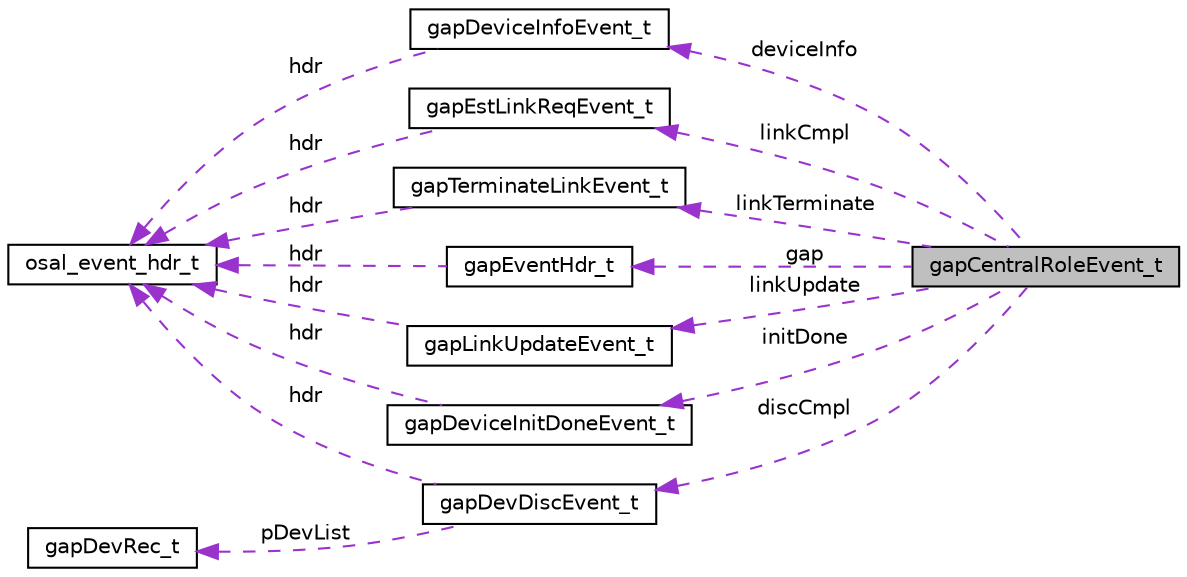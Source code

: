 digraph "gapCentralRoleEvent_t"
{
  edge [fontname="Helvetica",fontsize="10",labelfontname="Helvetica",labelfontsize="10"];
  node [fontname="Helvetica",fontsize="10",shape=record];
  rankdir="LR";
  Node1 [label="gapCentralRoleEvent_t",height=0.2,width=0.4,color="black", fillcolor="grey75", style="filled" fontcolor="black"];
  Node2 -> Node1 [dir="back",color="darkorchid3",fontsize="10",style="dashed",label=" linkTerminate" ,fontname="Helvetica"];
  Node2 [label="gapTerminateLinkEvent_t",height=0.2,width=0.4,color="black", fillcolor="white", style="filled",URL="$structgap_terminate_link_event__t.html"];
  Node3 -> Node2 [dir="back",color="darkorchid3",fontsize="10",style="dashed",label=" hdr" ,fontname="Helvetica"];
  Node3 [label="osal_event_hdr_t",height=0.2,width=0.4,color="black", fillcolor="white", style="filled",URL="$structosal__event__hdr__t.html"];
  Node4 -> Node1 [dir="back",color="darkorchid3",fontsize="10",style="dashed",label=" gap" ,fontname="Helvetica"];
  Node4 [label="gapEventHdr_t",height=0.2,width=0.4,color="black", fillcolor="white", style="filled",URL="$structgap_event_hdr__t.html"];
  Node3 -> Node4 [dir="back",color="darkorchid3",fontsize="10",style="dashed",label=" hdr" ,fontname="Helvetica"];
  Node5 -> Node1 [dir="back",color="darkorchid3",fontsize="10",style="dashed",label=" linkUpdate" ,fontname="Helvetica"];
  Node5 [label="gapLinkUpdateEvent_t",height=0.2,width=0.4,color="black", fillcolor="white", style="filled",URL="$structgap_link_update_event__t.html"];
  Node3 -> Node5 [dir="back",color="darkorchid3",fontsize="10",style="dashed",label=" hdr" ,fontname="Helvetica"];
  Node6 -> Node1 [dir="back",color="darkorchid3",fontsize="10",style="dashed",label=" discCmpl" ,fontname="Helvetica"];
  Node6 [label="gapDevDiscEvent_t",height=0.2,width=0.4,color="black", fillcolor="white", style="filled",URL="$structgap_dev_disc_event__t.html"];
  Node7 -> Node6 [dir="back",color="darkorchid3",fontsize="10",style="dashed",label=" pDevList" ,fontname="Helvetica"];
  Node7 [label="gapDevRec_t",height=0.2,width=0.4,color="black", fillcolor="white", style="filled",URL="$structgap_dev_rec__t.html"];
  Node3 -> Node6 [dir="back",color="darkorchid3",fontsize="10",style="dashed",label=" hdr" ,fontname="Helvetica"];
  Node8 -> Node1 [dir="back",color="darkorchid3",fontsize="10",style="dashed",label=" initDone" ,fontname="Helvetica"];
  Node8 [label="gapDeviceInitDoneEvent_t",height=0.2,width=0.4,color="black", fillcolor="white", style="filled",URL="$structgap_device_init_done_event__t.html"];
  Node3 -> Node8 [dir="back",color="darkorchid3",fontsize="10",style="dashed",label=" hdr" ,fontname="Helvetica"];
  Node9 -> Node1 [dir="back",color="darkorchid3",fontsize="10",style="dashed",label=" deviceInfo" ,fontname="Helvetica"];
  Node9 [label="gapDeviceInfoEvent_t",height=0.2,width=0.4,color="black", fillcolor="white", style="filled",URL="$structgap_device_info_event__t.html"];
  Node3 -> Node9 [dir="back",color="darkorchid3",fontsize="10",style="dashed",label=" hdr" ,fontname="Helvetica"];
  Node10 -> Node1 [dir="back",color="darkorchid3",fontsize="10",style="dashed",label=" linkCmpl" ,fontname="Helvetica"];
  Node10 [label="gapEstLinkReqEvent_t",height=0.2,width=0.4,color="black", fillcolor="white", style="filled",URL="$structgap_est_link_req_event__t.html"];
  Node3 -> Node10 [dir="back",color="darkorchid3",fontsize="10",style="dashed",label=" hdr" ,fontname="Helvetica"];
}

